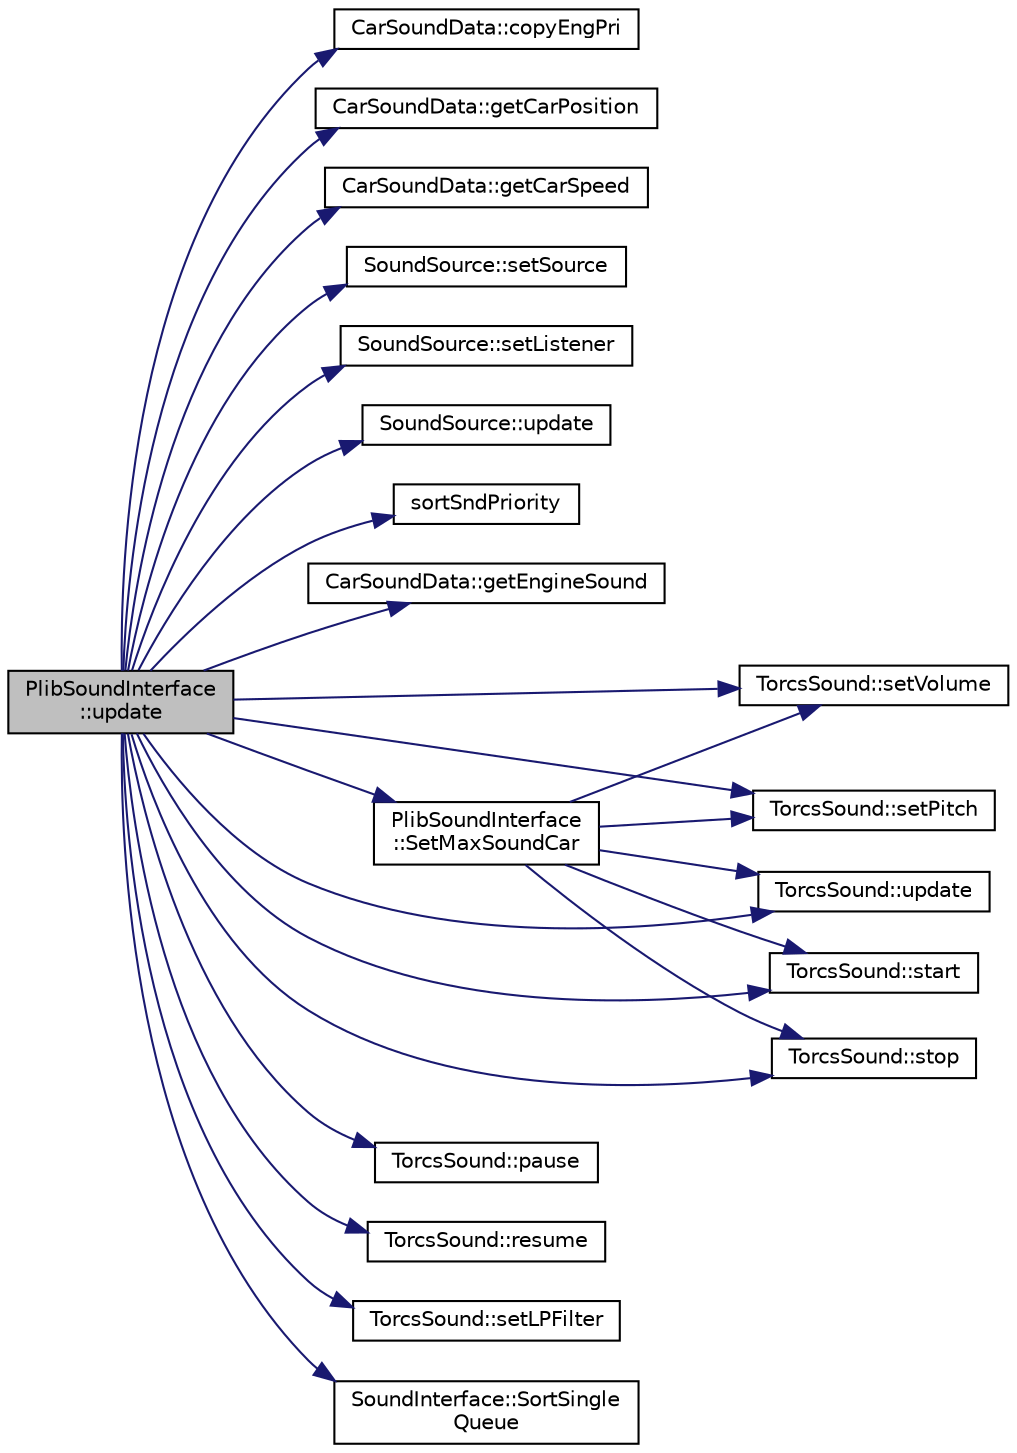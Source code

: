 digraph "PlibSoundInterface::update"
{
  edge [fontname="Helvetica",fontsize="10",labelfontname="Helvetica",labelfontsize="10"];
  node [fontname="Helvetica",fontsize="10",shape=record];
  rankdir="LR";
  Node1 [label="PlibSoundInterface\l::update",height=0.2,width=0.4,color="black", fillcolor="grey75", style="filled", fontcolor="black"];
  Node1 -> Node2 [color="midnightblue",fontsize="10",style="solid",fontname="Helvetica"];
  Node2 [label="CarSoundData::copyEngPri",height=0.2,width=0.4,color="black", fillcolor="white", style="filled",URL="$class_car_sound_data.html#a25e28b75e147b445e14b466efb598276"];
  Node1 -> Node3 [color="midnightblue",fontsize="10",style="solid",fontname="Helvetica"];
  Node3 [label="CarSoundData::getCarPosition",height=0.2,width=0.4,color="black", fillcolor="white", style="filled",URL="$class_car_sound_data.html#aef6f649befa07c5416ad7cee425d5c72"];
  Node1 -> Node4 [color="midnightblue",fontsize="10",style="solid",fontname="Helvetica"];
  Node4 [label="CarSoundData::getCarSpeed",height=0.2,width=0.4,color="black", fillcolor="white", style="filled",URL="$class_car_sound_data.html#a56087139ea4c170ff94f1d1545c08fcd"];
  Node1 -> Node5 [color="midnightblue",fontsize="10",style="solid",fontname="Helvetica"];
  Node5 [label="SoundSource::setSource",height=0.2,width=0.4,color="black", fillcolor="white", style="filled",URL="$class_sound_source.html#ac9d162e991bf0c56d5fe0f5dffaf7595",tooltip="Set source position and velocity. "];
  Node1 -> Node6 [color="midnightblue",fontsize="10",style="solid",fontname="Helvetica"];
  Node6 [label="SoundSource::setListener",height=0.2,width=0.4,color="black", fillcolor="white", style="filled",URL="$class_sound_source.html#add1fc33b4428a542889c8de7004dfd4d",tooltip="Set listener position and velocity. "];
  Node1 -> Node7 [color="midnightblue",fontsize="10",style="solid",fontname="Helvetica"];
  Node7 [label="SoundSource::update",height=0.2,width=0.4,color="black", fillcolor="white", style="filled",URL="$class_sound_source.html#ab41cdcf43ae6533ce889490fbe78209b",tooltip="Calculate environmental parameters for current situation. "];
  Node1 -> Node8 [color="midnightblue",fontsize="10",style="solid",fontname="Helvetica"];
  Node8 [label="sortSndPriority",height=0.2,width=0.4,color="black", fillcolor="white", style="filled",URL="$_plib_sound_interface_8cpp.html#a4b8885aa3b5ee023f5112509373a2348"];
  Node1 -> Node9 [color="midnightblue",fontsize="10",style="solid",fontname="Helvetica"];
  Node9 [label="CarSoundData::getEngineSound",height=0.2,width=0.4,color="black", fillcolor="white", style="filled",URL="$class_car_sound_data.html#aca680374d3ad41b387228d957cc23683"];
  Node1 -> Node10 [color="midnightblue",fontsize="10",style="solid",fontname="Helvetica"];
  Node10 [label="TorcsSound::setVolume",height=0.2,width=0.4,color="black", fillcolor="white", style="filled",URL="$class_torcs_sound.html#af156e9cfa86ce158e3756f3a29285bb3",tooltip="Set the volume. "];
  Node1 -> Node11 [color="midnightblue",fontsize="10",style="solid",fontname="Helvetica"];
  Node11 [label="TorcsSound::pause",height=0.2,width=0.4,color="black", fillcolor="white", style="filled",URL="$class_torcs_sound.html#a4f2daca49d7477dc92568612c924c205"];
  Node1 -> Node12 [color="midnightblue",fontsize="10",style="solid",fontname="Helvetica"];
  Node12 [label="TorcsSound::resume",height=0.2,width=0.4,color="black", fillcolor="white", style="filled",URL="$class_torcs_sound.html#aa4e8428b26281d299b05237373802d24"];
  Node1 -> Node13 [color="midnightblue",fontsize="10",style="solid",fontname="Helvetica"];
  Node13 [label="TorcsSound::setLPFilter",height=0.2,width=0.4,color="black", fillcolor="white", style="filled",URL="$class_torcs_sound.html#acb35a4a0d2cc8f6143d219f690865f37",tooltip="Set the filter. "];
  Node1 -> Node14 [color="midnightblue",fontsize="10",style="solid",fontname="Helvetica"];
  Node14 [label="TorcsSound::setPitch",height=0.2,width=0.4,color="black", fillcolor="white", style="filled",URL="$class_torcs_sound.html#a9a0300729076f193dc900c9d4f827137",tooltip="Set the pitch. "];
  Node1 -> Node15 [color="midnightblue",fontsize="10",style="solid",fontname="Helvetica"];
  Node15 [label="TorcsSound::update",height=0.2,width=0.4,color="black", fillcolor="white", style="filled",URL="$class_torcs_sound.html#a178d2f21bebafca204c333de0390ef85"];
  Node1 -> Node16 [color="midnightblue",fontsize="10",style="solid",fontname="Helvetica"];
  Node16 [label="TorcsSound::start",height=0.2,width=0.4,color="black", fillcolor="white", style="filled",URL="$class_torcs_sound.html#a0bde13d3733e4172980c51be7af3aa59"];
  Node1 -> Node17 [color="midnightblue",fontsize="10",style="solid",fontname="Helvetica"];
  Node17 [label="TorcsSound::stop",height=0.2,width=0.4,color="black", fillcolor="white", style="filled",URL="$class_torcs_sound.html#ae64e34314e0ed5a74f7892accadcb4fc"];
  Node1 -> Node18 [color="midnightblue",fontsize="10",style="solid",fontname="Helvetica"];
  Node18 [label="SoundInterface::SortSingle\lQueue",height=0.2,width=0.4,color="black", fillcolor="white", style="filled",URL="$class_sound_interface.html#a1d7ea5cf255e52bde8cff7318d5258a1",tooltip="Find the max amplitude sound in car_sound_data and put it in smap. "];
  Node1 -> Node19 [color="midnightblue",fontsize="10",style="solid",fontname="Helvetica"];
  Node19 [label="PlibSoundInterface\l::SetMaxSoundCar",height=0.2,width=0.4,color="black", fillcolor="white", style="filled",URL="$class_plib_sound_interface.html#a5eefe95898d21715751d5943ba242e38"];
  Node19 -> Node10 [color="midnightblue",fontsize="10",style="solid",fontname="Helvetica"];
  Node19 -> Node14 [color="midnightblue",fontsize="10",style="solid",fontname="Helvetica"];
  Node19 -> Node15 [color="midnightblue",fontsize="10",style="solid",fontname="Helvetica"];
  Node19 -> Node16 [color="midnightblue",fontsize="10",style="solid",fontname="Helvetica"];
  Node19 -> Node17 [color="midnightblue",fontsize="10",style="solid",fontname="Helvetica"];
}
